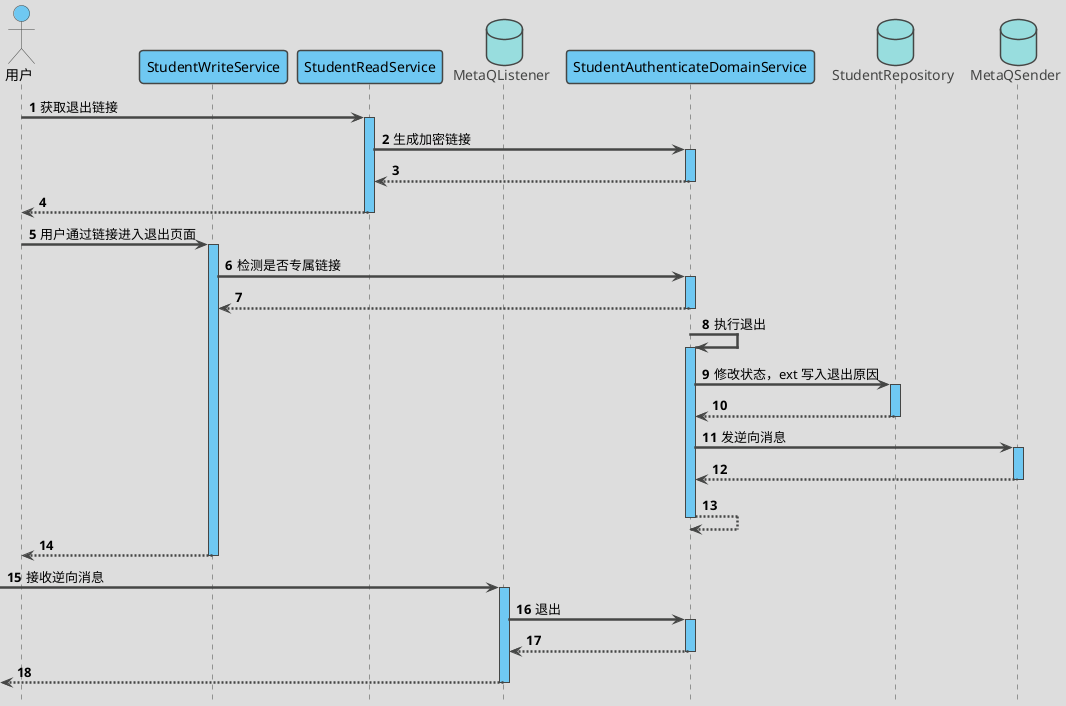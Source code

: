 @startuml
'https://plantuml.com/sequence-diagram

'隐藏脚注
hide footbox
autoActivate on

'使用 toy 主题
!theme toy

'编号
autonumber 1

'隐藏孤立的参与者
hide unlinked

'文字对齐，向左对齐
skinparam sequenceMessageAlign left

'箭头粗度
skinparam sequenceArrowThickness 2.5

' 皮肤
skinparam sequence {
    LifeLineBackgroundColor #6FC8F2
    ParticipantBackgroundColor #6FC8F2
    ParticipantFontColor black
    ActorBackgroundColor #6FC8F2
    ActorFontColor black
}

actor 用户 as user
participant StudentWriteService as StudentWriteService
participant StudentReadService as StudentReadService
database MetaQListener as MetaQListener
participant StudentAuthenticateDomainService as StudentAuthenticateDomainService
database StudentRepository as StudentRepository
database MetaQSender as MetaQSender

user -> StudentReadService : 获取退出链接

StudentReadService -> StudentAuthenticateDomainService : 生成加密链接
return
return

user -> StudentWriteService : 用户通过链接进入退出页面

StudentWriteService -> StudentAuthenticateDomainService : 检测是否专属链接
return

StudentAuthenticateDomainService -> StudentAuthenticateDomainService : 执行退出

StudentAuthenticateDomainService -> StudentRepository : 修改状态，ext 写入退出原因
return
StudentAuthenticateDomainService -> MetaQSender : 发逆向消息
return

return
return


-> MetaQListener : 接收逆向消息

MetaQListener -> StudentAuthenticateDomainService : 退出
return
return

@enduml